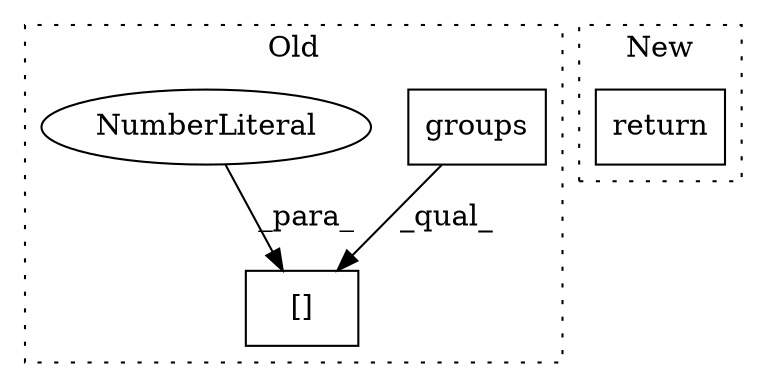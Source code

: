 digraph G {
subgraph cluster0 {
1 [label="groups" a="32" s="1828" l="8" shape="box"];
3 [label="[]" a="2" s="1748,1838" l="89,1" shape="box"];
4 [label="NumberLiteral" a="34" s="1837" l="1" shape="ellipse"];
label = "Old";
style="dotted";
}
subgraph cluster1 {
2 [label="return" a="41" s="1926" l="7" shape="box"];
label = "New";
style="dotted";
}
1 -> 3 [label="_qual_"];
4 -> 3 [label="_para_"];
}
